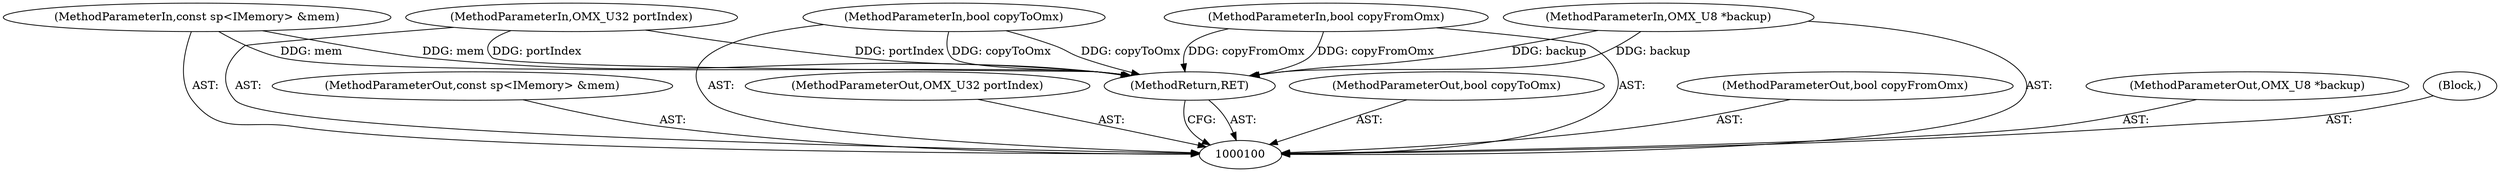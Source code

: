 digraph "0_Android_0f177948ae2640bfe4d70f8e4248e106406b3b0a" {
"1000107" [label="(MethodReturn,RET)"];
"1000101" [label="(MethodParameterIn,const sp<IMemory> &mem)"];
"1000115" [label="(MethodParameterOut,const sp<IMemory> &mem)"];
"1000102" [label="(MethodParameterIn,OMX_U32 portIndex)"];
"1000116" [label="(MethodParameterOut,OMX_U32 portIndex)"];
"1000103" [label="(MethodParameterIn,bool copyToOmx)"];
"1000117" [label="(MethodParameterOut,bool copyToOmx)"];
"1000104" [label="(MethodParameterIn,bool copyFromOmx)"];
"1000118" [label="(MethodParameterOut,bool copyFromOmx)"];
"1000105" [label="(MethodParameterIn,OMX_U8 *backup)"];
"1000119" [label="(MethodParameterOut,OMX_U8 *backup)"];
"1000106" [label="(Block,)"];
"1000107" -> "1000100"  [label="AST: "];
"1000107" -> "1000100"  [label="CFG: "];
"1000104" -> "1000107"  [label="DDG: copyFromOmx"];
"1000105" -> "1000107"  [label="DDG: backup"];
"1000103" -> "1000107"  [label="DDG: copyToOmx"];
"1000102" -> "1000107"  [label="DDG: portIndex"];
"1000101" -> "1000107"  [label="DDG: mem"];
"1000101" -> "1000100"  [label="AST: "];
"1000101" -> "1000107"  [label="DDG: mem"];
"1000115" -> "1000100"  [label="AST: "];
"1000102" -> "1000100"  [label="AST: "];
"1000102" -> "1000107"  [label="DDG: portIndex"];
"1000116" -> "1000100"  [label="AST: "];
"1000103" -> "1000100"  [label="AST: "];
"1000103" -> "1000107"  [label="DDG: copyToOmx"];
"1000117" -> "1000100"  [label="AST: "];
"1000104" -> "1000100"  [label="AST: "];
"1000104" -> "1000107"  [label="DDG: copyFromOmx"];
"1000118" -> "1000100"  [label="AST: "];
"1000105" -> "1000100"  [label="AST: "];
"1000105" -> "1000107"  [label="DDG: backup"];
"1000119" -> "1000100"  [label="AST: "];
"1000106" -> "1000100"  [label="AST: "];
}
